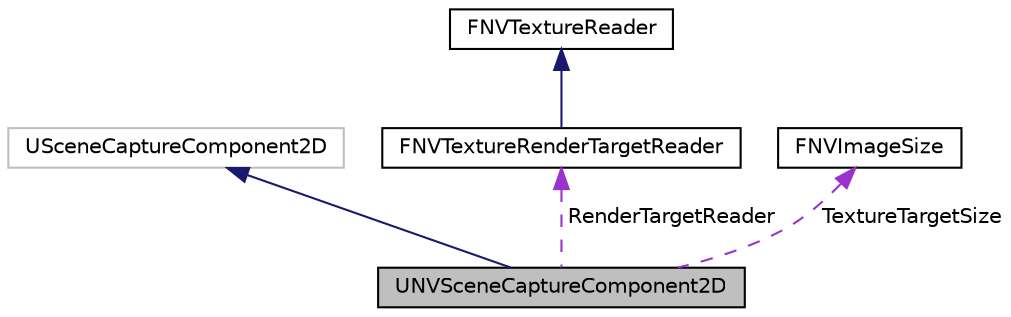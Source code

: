 digraph "UNVSceneCaptureComponent2D"
{
  edge [fontname="Helvetica",fontsize="10",labelfontname="Helvetica",labelfontsize="10"];
  node [fontname="Helvetica",fontsize="10",shape=record];
  Node1 [label="UNVSceneCaptureComponent2D",height=0.2,width=0.4,color="black", fillcolor="grey75", style="filled", fontcolor="black"];
  Node2 -> Node1 [dir="back",color="midnightblue",fontsize="10",style="solid",fontname="Helvetica"];
  Node2 [label="USceneCaptureComponent2D",height=0.2,width=0.4,color="grey75", fillcolor="white", style="filled"];
  Node3 -> Node1 [dir="back",color="darkorchid3",fontsize="10",style="dashed",label=" RenderTargetReader" ,fontname="Helvetica"];
  Node3 [label="FNVTextureRenderTargetReader",height=0.2,width=0.4,color="black", fillcolor="white", style="filled",URL="$struct_f_n_v_texture_render_target_reader.html"];
  Node4 -> Node3 [dir="back",color="midnightblue",fontsize="10",style="solid",fontname="Helvetica"];
  Node4 [label="FNVTextureReader",height=0.2,width=0.4,color="black", fillcolor="white", style="filled",URL="$struct_f_n_v_texture_reader.html"];
  Node5 -> Node1 [dir="back",color="darkorchid3",fontsize="10",style="dashed",label=" TextureTargetSize" ,fontname="Helvetica"];
  Node5 [label="FNVImageSize",height=0.2,width=0.4,color="black", fillcolor="white", style="filled",URL="$struct_f_n_v_image_size.html"];
}
